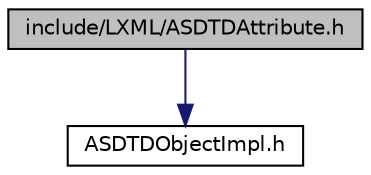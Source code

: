 digraph G
{
  edge [fontname="Helvetica",fontsize="10",labelfontname="Helvetica",labelfontsize="10"];
  node [fontname="Helvetica",fontsize="10",shape=record];
  Node1 [label="include/LXML/ASDTDAttribute.h",height=0.2,width=0.4,color="black", fillcolor="grey75", style="filled" fontcolor="black"];
  Node1 -> Node2 [color="midnightblue",fontsize="10",style="solid",fontname="Helvetica"];
  Node2 [label="ASDTDObjectImpl.h",height=0.2,width=0.4,color="black", fillcolor="white", style="filled",URL="$_a_s_d_t_d_object_impl_8h.html"];
}

